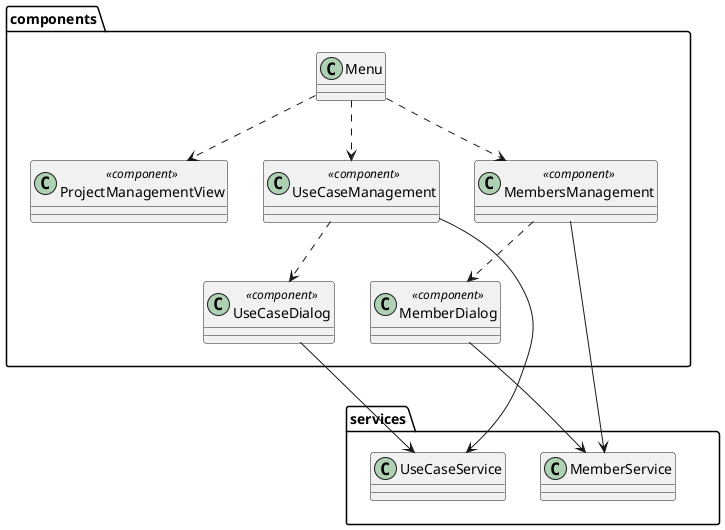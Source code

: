 @startuml

namespace components {
    class Menu

    class UseCaseManagement <<component>>
    class UseCaseDialog <<component>>

    class MembersManagement <<component>>
    class MemberDialog <<component>>

    class ProjectManagementView <<component>>

    components.Menu .down.> components.UseCaseManagement
    components.Menu .down.> components.MembersManagement
    components.Menu .down.> components.ProjectManagementView

    UseCaseManagement .down.> UseCaseDialog
    MembersManagement .down.> MemberDialog
}

components.MembersManagement -down-> services.MemberService
components.MemberDialog -down-> services.MemberService

components.UseCaseManagement -down-> services.UseCaseService
components.UseCaseDialog -down-> services.UseCaseService

namespace services {
    class MemberService
    class UseCaseService
}

components -down[hidden]> services

@enduml

